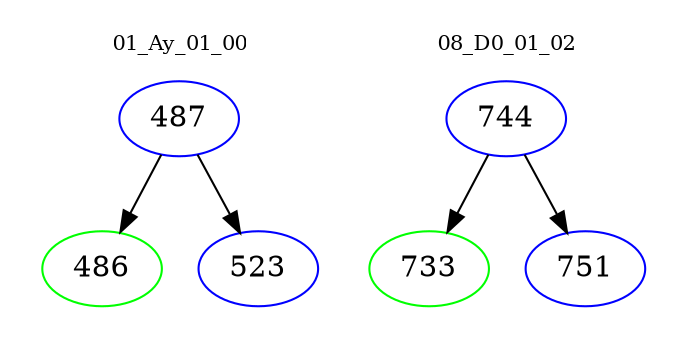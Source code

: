 digraph{
subgraph cluster_0 {
color = white
label = "01_Ay_01_00";
fontsize=10;
T0_487 [label="487", color="blue"]
T0_487 -> T0_486 [color="black"]
T0_486 [label="486", color="green"]
T0_487 -> T0_523 [color="black"]
T0_523 [label="523", color="blue"]
}
subgraph cluster_1 {
color = white
label = "08_D0_01_02";
fontsize=10;
T1_744 [label="744", color="blue"]
T1_744 -> T1_733 [color="black"]
T1_733 [label="733", color="green"]
T1_744 -> T1_751 [color="black"]
T1_751 [label="751", color="blue"]
}
}
